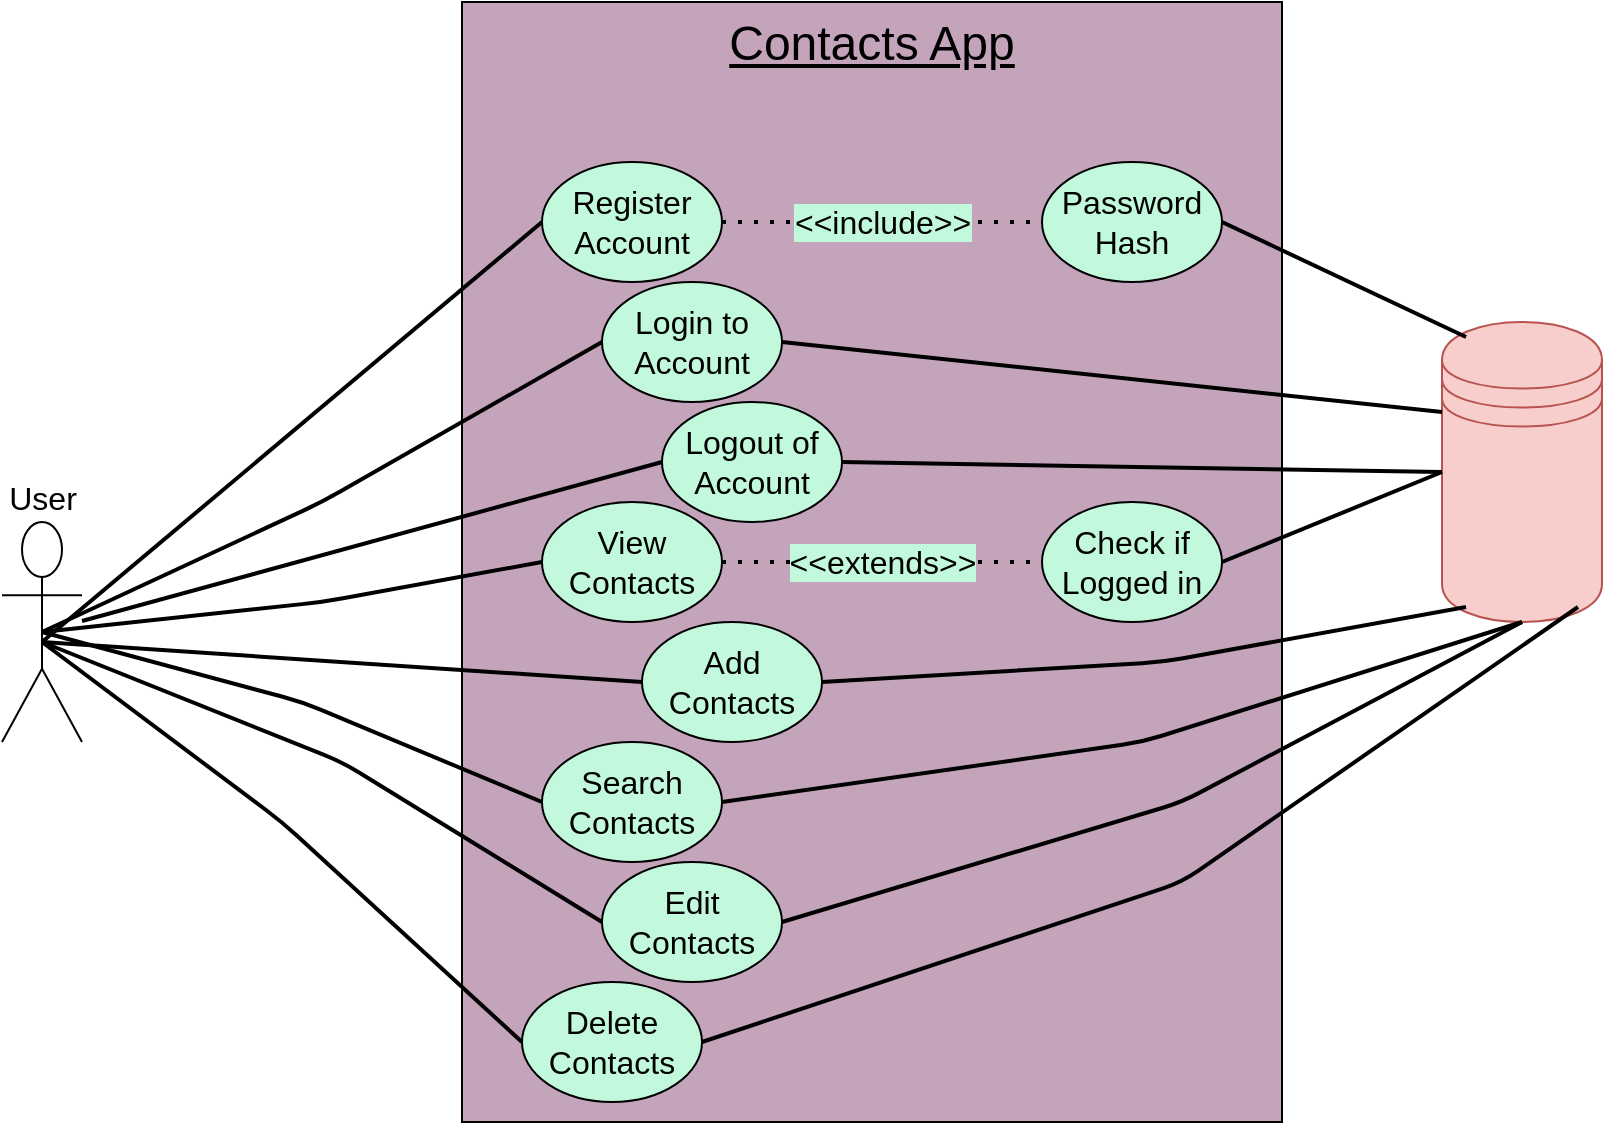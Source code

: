 <mxfile version="13.7.7" type="github">
  <diagram id="gTE47oasY02tEIrxy50E" name="Page-1">
    <mxGraphModel dx="1422" dy="762" grid="1" gridSize="10" guides="1" tooltips="1" connect="1" arrows="1" fold="1" page="1" pageScale="1" pageWidth="850" pageHeight="1100" math="0" shadow="0">
      <root>
        <mxCell id="0" />
        <mxCell id="1" parent="0" />
        <mxCell id="SV65m4lWNP2l0ciYZ4h4-7" value="Contacts App" style="rounded=0;whiteSpace=wrap;html=1;labelBackgroundColor=none;fontFamily=Helvetica;fontSize=24;fillColor=#C4A4BA;verticalAlign=top;fontStyle=4" vertex="1" parent="1">
          <mxGeometry x="250" y="40" width="410" height="560" as="geometry" />
        </mxCell>
        <mxCell id="SV65m4lWNP2l0ciYZ4h4-3" value="User" style="shape=umlActor;verticalLabelPosition=top;verticalAlign=bottom;html=1;outlineConnect=0;rotation=0;fontFamily=Helvetica;labelPosition=center;align=center;labelBackgroundColor=none;labelBorderColor=none;fontSize=16;fontStyle=0" vertex="1" parent="1">
          <mxGeometry x="20" y="300" width="40" height="110" as="geometry" />
        </mxCell>
        <mxCell id="SV65m4lWNP2l0ciYZ4h4-8" value="Register Account" style="ellipse;whiteSpace=wrap;html=1;labelBackgroundColor=none;fontFamily=Helvetica;fontSize=16;fillColor=#C2F9DC;" vertex="1" parent="1">
          <mxGeometry x="290" y="120" width="90" height="60" as="geometry" />
        </mxCell>
        <mxCell id="SV65m4lWNP2l0ciYZ4h4-9" value="Login to Account" style="ellipse;whiteSpace=wrap;html=1;labelBackgroundColor=none;fontFamily=Helvetica;fontSize=16;fillColor=#C2F9DC;" vertex="1" parent="1">
          <mxGeometry x="320" y="180" width="90" height="60" as="geometry" />
        </mxCell>
        <mxCell id="SV65m4lWNP2l0ciYZ4h4-15" value="" style="shape=datastore;whiteSpace=wrap;html=1;labelBackgroundColor=none;fontFamily=Helvetica;fontSize=16;fillColor=#f8cecc;strokeColor=#b85450;" vertex="1" parent="1">
          <mxGeometry x="740" y="200" width="80" height="150" as="geometry" />
        </mxCell>
        <mxCell id="SV65m4lWNP2l0ciYZ4h4-16" value="View Contacts" style="ellipse;whiteSpace=wrap;html=1;labelBackgroundColor=none;fontFamily=Helvetica;fontSize=16;fillColor=#C2F9DC;" vertex="1" parent="1">
          <mxGeometry x="290" y="290" width="90" height="60" as="geometry" />
        </mxCell>
        <mxCell id="SV65m4lWNP2l0ciYZ4h4-17" value="Add Contacts" style="ellipse;whiteSpace=wrap;html=1;labelBackgroundColor=none;fontFamily=Helvetica;fontSize=16;fillColor=#C2F9DC;" vertex="1" parent="1">
          <mxGeometry x="340" y="350" width="90" height="60" as="geometry" />
        </mxCell>
        <mxCell id="SV65m4lWNP2l0ciYZ4h4-18" value="Search Contacts" style="ellipse;whiteSpace=wrap;html=1;labelBackgroundColor=none;fontFamily=Helvetica;fontSize=16;fillColor=#C2F9DC;" vertex="1" parent="1">
          <mxGeometry x="290" y="410" width="90" height="60" as="geometry" />
        </mxCell>
        <mxCell id="SV65m4lWNP2l0ciYZ4h4-19" value="Edit Contacts" style="ellipse;whiteSpace=wrap;html=1;labelBackgroundColor=none;fontFamily=Helvetica;fontSize=16;fillColor=#C2F9DC;" vertex="1" parent="1">
          <mxGeometry x="320" y="470" width="90" height="60" as="geometry" />
        </mxCell>
        <mxCell id="SV65m4lWNP2l0ciYZ4h4-20" value="Delete Contacts" style="ellipse;whiteSpace=wrap;html=1;labelBackgroundColor=none;fontFamily=Helvetica;fontSize=16;fillColor=#C2F9DC;" vertex="1" parent="1">
          <mxGeometry x="280" y="530" width="90" height="60" as="geometry" />
        </mxCell>
        <mxCell id="SV65m4lWNP2l0ciYZ4h4-38" value="" style="endArrow=none;html=1;strokeWidth=2;fontFamily=Helvetica;fontSize=16;entryX=0;entryY=0.5;entryDx=0;entryDy=0;" edge="1" parent="1" target="SV65m4lWNP2l0ciYZ4h4-8">
          <mxGeometry width="50" height="50" relative="1" as="geometry">
            <mxPoint x="40" y="360" as="sourcePoint" />
            <mxPoint x="90" y="310" as="targetPoint" />
          </mxGeometry>
        </mxCell>
        <mxCell id="SV65m4lWNP2l0ciYZ4h4-41" value="" style="endArrow=none;html=1;strokeWidth=2;fontFamily=Helvetica;fontSize=16;entryX=0;entryY=0.5;entryDx=0;entryDy=0;exitX=0.5;exitY=0.5;exitDx=0;exitDy=0;exitPerimeter=0;" edge="1" parent="1" source="SV65m4lWNP2l0ciYZ4h4-3" target="SV65m4lWNP2l0ciYZ4h4-9">
          <mxGeometry width="50" height="50" relative="1" as="geometry">
            <mxPoint x="35" y="340" as="sourcePoint" />
            <mxPoint x="335" y="100" as="targetPoint" />
            <Array as="points">
              <mxPoint x="180" y="290" />
            </Array>
          </mxGeometry>
        </mxCell>
        <mxCell id="SV65m4lWNP2l0ciYZ4h4-42" value="" style="endArrow=none;html=1;strokeWidth=2;fontFamily=Helvetica;fontSize=16;entryX=0;entryY=0.5;entryDx=0;entryDy=0;exitX=0.5;exitY=0.5;exitDx=0;exitDy=0;exitPerimeter=0;" edge="1" parent="1" source="SV65m4lWNP2l0ciYZ4h4-3" target="SV65m4lWNP2l0ciYZ4h4-16">
          <mxGeometry width="50" height="50" relative="1" as="geometry">
            <mxPoint x="60" y="380" as="sourcePoint" />
            <mxPoint x="360" y="140" as="targetPoint" />
            <Array as="points">
              <mxPoint x="180" y="340" />
            </Array>
          </mxGeometry>
        </mxCell>
        <mxCell id="SV65m4lWNP2l0ciYZ4h4-43" value="" style="endArrow=none;html=1;strokeWidth=2;fontFamily=Helvetica;fontSize=16;entryX=0;entryY=0.5;entryDx=0;entryDy=0;" edge="1" parent="1" target="SV65m4lWNP2l0ciYZ4h4-17">
          <mxGeometry width="50" height="50" relative="1" as="geometry">
            <mxPoint x="40" y="360" as="sourcePoint" />
            <mxPoint x="370" y="150" as="targetPoint" />
          </mxGeometry>
        </mxCell>
        <mxCell id="SV65m4lWNP2l0ciYZ4h4-44" value="" style="endArrow=none;html=1;strokeWidth=2;fontFamily=Helvetica;fontSize=16;entryX=0;entryY=0.5;entryDx=0;entryDy=0;exitX=0.5;exitY=0.5;exitDx=0;exitDy=0;exitPerimeter=0;" edge="1" parent="1" source="SV65m4lWNP2l0ciYZ4h4-3" target="SV65m4lWNP2l0ciYZ4h4-18">
          <mxGeometry width="50" height="50" relative="1" as="geometry">
            <mxPoint x="80" y="400" as="sourcePoint" />
            <mxPoint x="380" y="160" as="targetPoint" />
            <Array as="points">
              <mxPoint x="170" y="390" />
            </Array>
          </mxGeometry>
        </mxCell>
        <mxCell id="SV65m4lWNP2l0ciYZ4h4-45" value="" style="endArrow=none;html=1;strokeWidth=2;fontFamily=Helvetica;fontSize=16;entryX=0;entryY=0.5;entryDx=0;entryDy=0;" edge="1" parent="1" target="SV65m4lWNP2l0ciYZ4h4-19">
          <mxGeometry width="50" height="50" relative="1" as="geometry">
            <mxPoint x="40" y="360" as="sourcePoint" />
            <mxPoint x="390" y="170" as="targetPoint" />
            <Array as="points">
              <mxPoint x="190" y="420" />
            </Array>
          </mxGeometry>
        </mxCell>
        <mxCell id="SV65m4lWNP2l0ciYZ4h4-46" value="" style="endArrow=none;html=1;strokeWidth=2;fontFamily=Helvetica;fontSize=16;entryX=0;entryY=0.5;entryDx=0;entryDy=0;" edge="1" parent="1" target="SV65m4lWNP2l0ciYZ4h4-20">
          <mxGeometry width="50" height="50" relative="1" as="geometry">
            <mxPoint x="40" y="360" as="sourcePoint" />
            <mxPoint x="400" y="180" as="targetPoint" />
            <Array as="points">
              <mxPoint x="160" y="450" />
            </Array>
          </mxGeometry>
        </mxCell>
        <mxCell id="SV65m4lWNP2l0ciYZ4h4-47" value="Password Hash" style="ellipse;whiteSpace=wrap;html=1;labelBackgroundColor=none;fontFamily=Helvetica;fontSize=16;fillColor=#C2F9DC;" vertex="1" parent="1">
          <mxGeometry x="540" y="120" width="90" height="60" as="geometry" />
        </mxCell>
        <mxCell id="SV65m4lWNP2l0ciYZ4h4-48" value="&amp;lt;&amp;lt;include&amp;gt;&amp;gt;" style="endArrow=none;dashed=1;html=1;dashPattern=1 3;strokeWidth=2;fontFamily=Helvetica;fontSize=16;entryX=0;entryY=0.5;entryDx=0;entryDy=0;labelBackgroundColor=#C2F9DC;exitX=1;exitY=0.5;exitDx=0;exitDy=0;" edge="1" parent="1" source="SV65m4lWNP2l0ciYZ4h4-8" target="SV65m4lWNP2l0ciYZ4h4-47">
          <mxGeometry width="50" height="50" relative="1" as="geometry">
            <mxPoint x="430" y="120" as="sourcePoint" />
            <mxPoint x="480" y="70" as="targetPoint" />
          </mxGeometry>
        </mxCell>
        <mxCell id="SV65m4lWNP2l0ciYZ4h4-49" value="Logout of Account" style="ellipse;whiteSpace=wrap;html=1;labelBackgroundColor=none;fontFamily=Helvetica;fontSize=16;fillColor=#C2F9DC;" vertex="1" parent="1">
          <mxGeometry x="350" y="240" width="90" height="60" as="geometry" />
        </mxCell>
        <mxCell id="SV65m4lWNP2l0ciYZ4h4-51" value="" style="endArrow=none;html=1;strokeWidth=2;fontFamily=Helvetica;fontSize=16;entryX=0;entryY=0.5;entryDx=0;entryDy=0;" edge="1" parent="1" source="SV65m4lWNP2l0ciYZ4h4-3" target="SV65m4lWNP2l0ciYZ4h4-49">
          <mxGeometry width="50" height="50" relative="1" as="geometry">
            <mxPoint x="50" y="370" as="sourcePoint" />
            <mxPoint x="300" y="160" as="targetPoint" />
          </mxGeometry>
        </mxCell>
        <mxCell id="SV65m4lWNP2l0ciYZ4h4-52" value="Check if Logged in" style="ellipse;whiteSpace=wrap;html=1;labelBackgroundColor=none;fontFamily=Helvetica;fontSize=16;fillColor=#C2F9DC;" vertex="1" parent="1">
          <mxGeometry x="540" y="290" width="90" height="60" as="geometry" />
        </mxCell>
        <mxCell id="SV65m4lWNP2l0ciYZ4h4-55" value="&amp;lt;&amp;lt;extends&amp;gt;&amp;gt;" style="endArrow=none;dashed=1;html=1;dashPattern=1 3;strokeWidth=2;fontFamily=Helvetica;fontSize=16;labelBackgroundColor=#C2F9DC;exitX=1;exitY=0.5;exitDx=0;exitDy=0;entryX=0;entryY=0.5;entryDx=0;entryDy=0;" edge="1" parent="1" target="SV65m4lWNP2l0ciYZ4h4-52">
          <mxGeometry width="50" height="50" relative="1" as="geometry">
            <mxPoint x="380" y="320" as="sourcePoint" />
            <mxPoint x="480" y="320" as="targetPoint" />
          </mxGeometry>
        </mxCell>
        <mxCell id="SV65m4lWNP2l0ciYZ4h4-57" value="" style="endArrow=none;html=1;labelBackgroundColor=#C2F9DC;strokeWidth=2;fontFamily=Helvetica;fontSize=16;entryX=0;entryY=0.5;entryDx=0;entryDy=0;" edge="1" parent="1" target="SV65m4lWNP2l0ciYZ4h4-15">
          <mxGeometry width="50" height="50" relative="1" as="geometry">
            <mxPoint x="440" y="270" as="sourcePoint" />
            <mxPoint x="490" y="220" as="targetPoint" />
          </mxGeometry>
        </mxCell>
        <mxCell id="SV65m4lWNP2l0ciYZ4h4-62" value="" style="endArrow=none;html=1;labelBackgroundColor=#C2F9DC;strokeWidth=2;fontFamily=Helvetica;fontSize=16;entryX=0.15;entryY=0.05;entryDx=0;entryDy=0;entryPerimeter=0;" edge="1" parent="1" target="SV65m4lWNP2l0ciYZ4h4-15">
          <mxGeometry width="50" height="50" relative="1" as="geometry">
            <mxPoint x="630" y="150" as="sourcePoint" />
            <mxPoint x="680" y="100" as="targetPoint" />
          </mxGeometry>
        </mxCell>
        <mxCell id="SV65m4lWNP2l0ciYZ4h4-63" value="" style="endArrow=none;html=1;labelBackgroundColor=#C2F9DC;strokeWidth=2;fontFamily=Helvetica;fontSize=16;entryX=0;entryY=0.3;entryDx=0;entryDy=0;" edge="1" parent="1" target="SV65m4lWNP2l0ciYZ4h4-15">
          <mxGeometry width="50" height="50" relative="1" as="geometry">
            <mxPoint x="410" y="210" as="sourcePoint" />
            <mxPoint x="460" y="160" as="targetPoint" />
          </mxGeometry>
        </mxCell>
        <mxCell id="SV65m4lWNP2l0ciYZ4h4-64" value="" style="endArrow=none;html=1;labelBackgroundColor=#C2F9DC;strokeWidth=2;fontFamily=Helvetica;fontSize=16;entryX=0;entryY=0.5;entryDx=0;entryDy=0;" edge="1" parent="1" target="SV65m4lWNP2l0ciYZ4h4-15">
          <mxGeometry width="50" height="50" relative="1" as="geometry">
            <mxPoint x="630" y="320" as="sourcePoint" />
            <mxPoint x="680" y="270" as="targetPoint" />
          </mxGeometry>
        </mxCell>
        <mxCell id="SV65m4lWNP2l0ciYZ4h4-65" value="" style="endArrow=none;html=1;labelBackgroundColor=#C2F9DC;strokeWidth=2;fontFamily=Helvetica;fontSize=16;entryX=0.15;entryY=0.95;entryDx=0;entryDy=0;entryPerimeter=0;" edge="1" parent="1" target="SV65m4lWNP2l0ciYZ4h4-15">
          <mxGeometry width="50" height="50" relative="1" as="geometry">
            <mxPoint x="430" y="380" as="sourcePoint" />
            <mxPoint x="480" y="330" as="targetPoint" />
            <Array as="points">
              <mxPoint x="600" y="370" />
            </Array>
          </mxGeometry>
        </mxCell>
        <mxCell id="SV65m4lWNP2l0ciYZ4h4-66" value="" style="endArrow=none;html=1;labelBackgroundColor=#C2F9DC;strokeWidth=2;fontFamily=Helvetica;fontSize=16;entryX=0.5;entryY=1;entryDx=0;entryDy=0;" edge="1" parent="1" target="SV65m4lWNP2l0ciYZ4h4-15">
          <mxGeometry width="50" height="50" relative="1" as="geometry">
            <mxPoint x="380" y="440" as="sourcePoint" />
            <mxPoint x="430" y="390" as="targetPoint" />
            <Array as="points">
              <mxPoint x="590" y="410" />
            </Array>
          </mxGeometry>
        </mxCell>
        <mxCell id="SV65m4lWNP2l0ciYZ4h4-67" value="" style="endArrow=none;html=1;labelBackgroundColor=#C2F9DC;strokeWidth=2;fontFamily=Helvetica;fontSize=16;" edge="1" parent="1">
          <mxGeometry width="50" height="50" relative="1" as="geometry">
            <mxPoint x="410" y="500" as="sourcePoint" />
            <mxPoint x="780" y="350" as="targetPoint" />
            <Array as="points">
              <mxPoint x="610" y="440" />
            </Array>
          </mxGeometry>
        </mxCell>
        <mxCell id="SV65m4lWNP2l0ciYZ4h4-68" value="" style="endArrow=none;html=1;labelBackgroundColor=#C2F9DC;strokeWidth=2;fontFamily=Helvetica;fontSize=16;entryX=0.85;entryY=0.95;entryDx=0;entryDy=0;entryPerimeter=0;" edge="1" parent="1" target="SV65m4lWNP2l0ciYZ4h4-15">
          <mxGeometry width="50" height="50" relative="1" as="geometry">
            <mxPoint x="370" y="560" as="sourcePoint" />
            <mxPoint x="420" y="510" as="targetPoint" />
            <Array as="points">
              <mxPoint x="610" y="480" />
            </Array>
          </mxGeometry>
        </mxCell>
      </root>
    </mxGraphModel>
  </diagram>
</mxfile>
